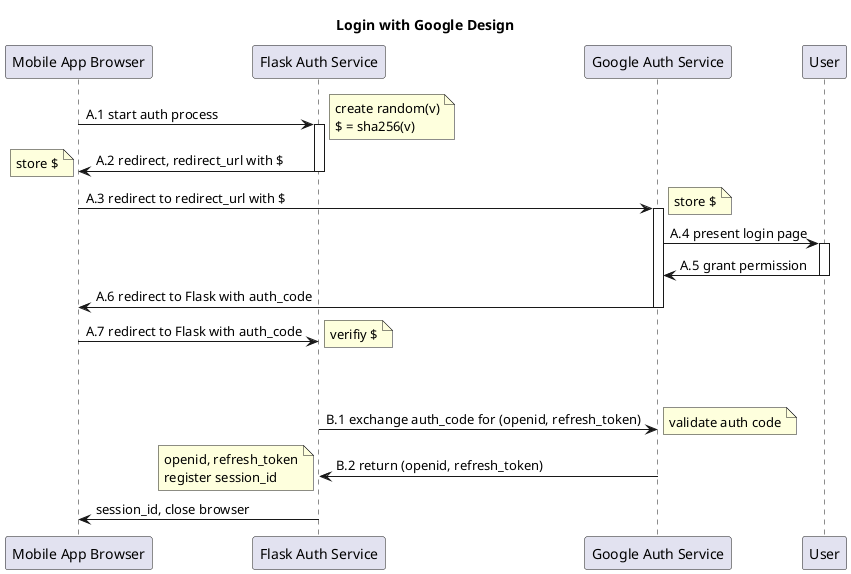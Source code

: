 @startuml
title Login with Google Design
"Mobile App Browser" -> "Flask Auth Service" : A.1 start auth process
activate "Flask Auth Service"
note right
create random(v)
$ = sha256(v)
end note
"Mobile App Browser" <- "Flask Auth Service": A.2 redirect, redirect_url with $
note left: store $
deactivate "Flask Auth Service"


"Mobile App Browser" -> "Google Auth Service": A.3 redirect to redirect_url with $
activate "Google Auth Service"
note right: store $
"User" <- "Google Auth Service": A.4 present login page

activate "User"
"User" -> "Google Auth Service": A.5 grant permission
deactivate "User"
"Mobile App Browser" <- "Google Auth Service" : A.6 redirect to Flask with auth_code
deactivate "Google Auth Service"
"Mobile App Browser" -> "Flask Auth Service" : A.7 redirect to Flask with auth_code
note right: verifiy $
|||
|||
"Flask Auth Service" -> "Google Auth Service": B.1 exchange auth_code for (openid, refresh_token)
note right
    validate auth code
end note
"Google Auth Service" -> "Flask Auth Service": B.2 return (openid, refresh_token)
note left
    openid, refresh_token
    register session_id
end note
"Flask Auth Service" -> "Mobile App Browser": session_id, close browser

@enduml